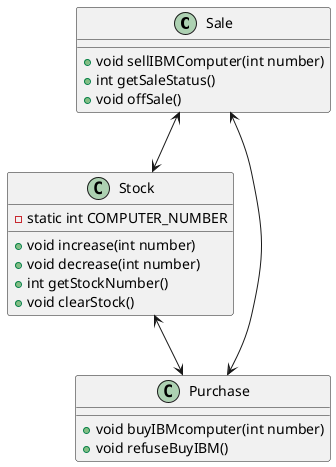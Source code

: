 @startuml

class Sale {
    + void sellIBMComputer(int number)
    + int getSaleStatus()
    + void offSale()
}

class Stock {
    - static int COMPUTER_NUMBER
    + void increase(int number)
    + void decrease(int number)
    + int getStockNumber()
    + void clearStock()
}

class Purchase {
    + void buyIBMcomputer(int number)
    + void refuseBuyIBM()
}

Sale <--> Stock
Sale <--> Purchase
Stock <--> Purchase

@enduml